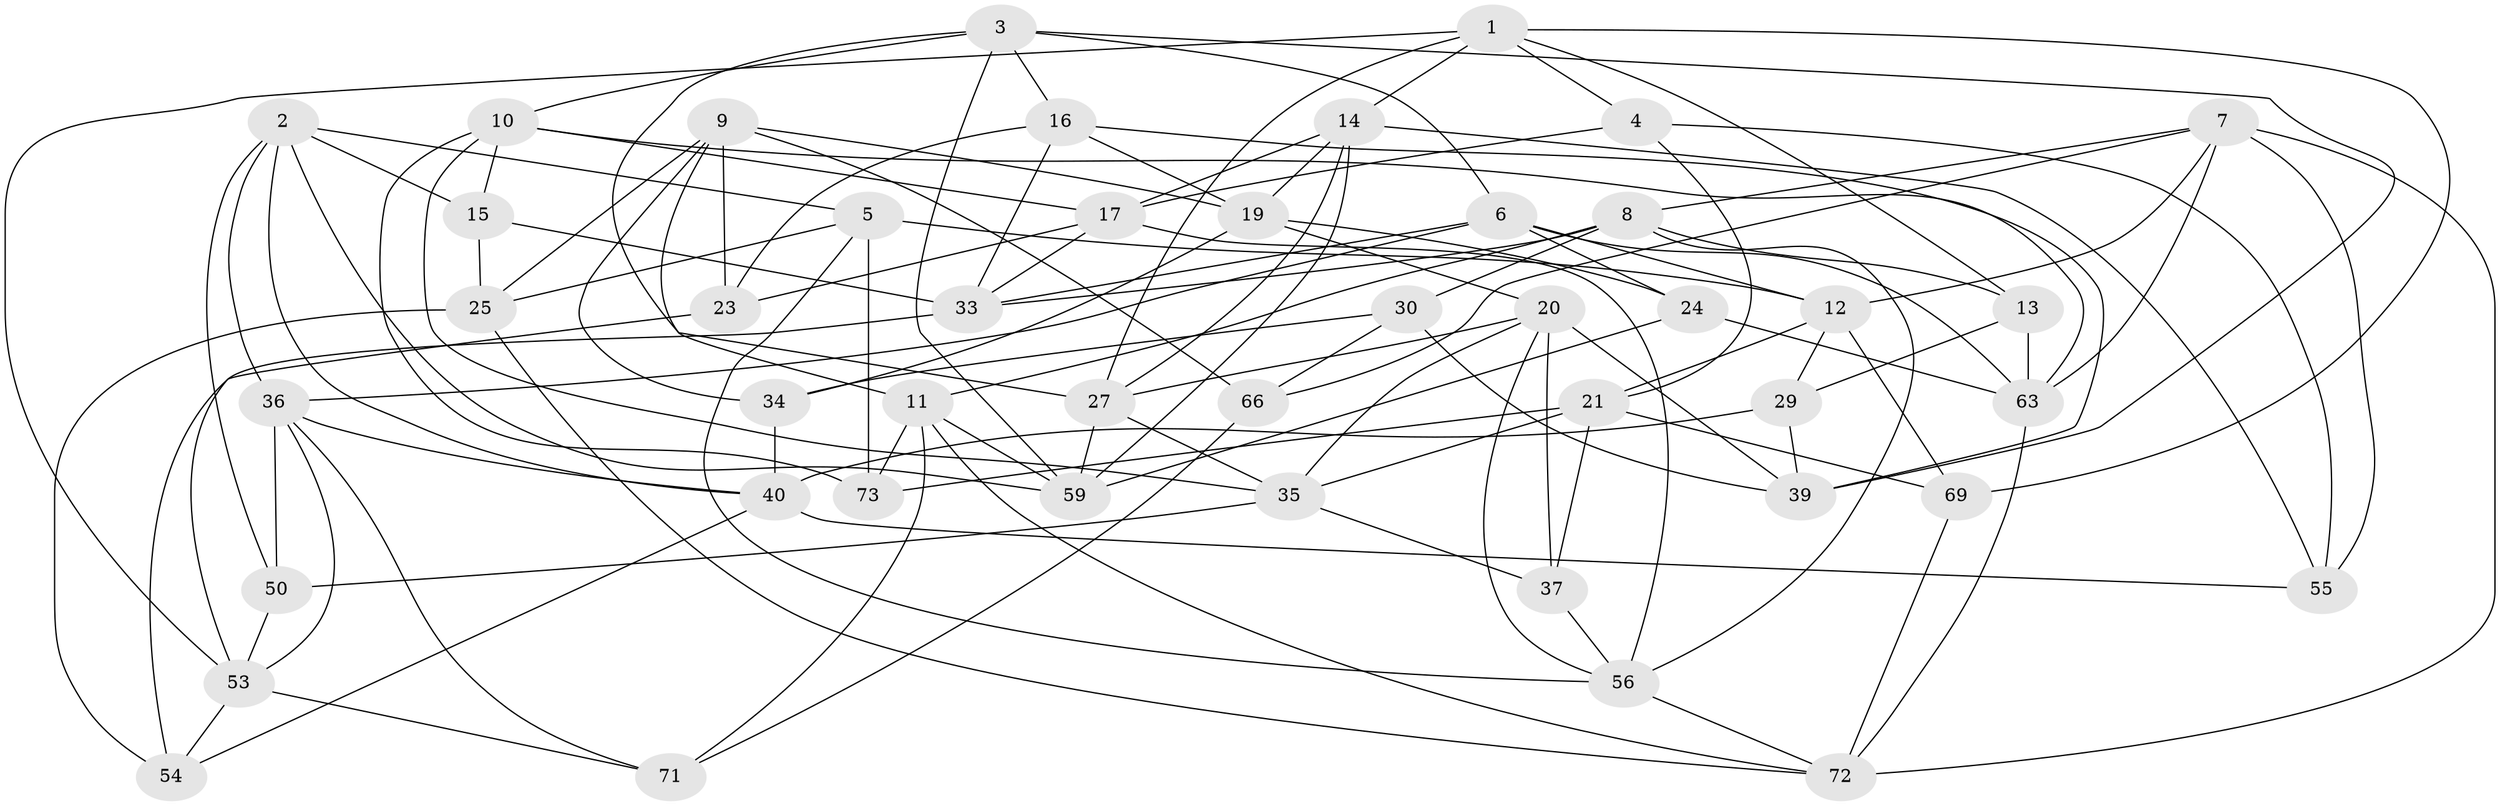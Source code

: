 // original degree distribution, {4: 1.0}
// Generated by graph-tools (version 1.1) at 2025/42/03/06/25 10:42:17]
// undirected, 45 vertices, 117 edges
graph export_dot {
graph [start="1"]
  node [color=gray90,style=filled];
  1 [super="+52"];
  2 [super="+38"];
  3 [super="+31"];
  4;
  5 [super="+26"];
  6 [super="+47"];
  7 [super="+58"];
  8 [super="+65"];
  9 [super="+43"];
  10 [super="+60"];
  11 [super="+48"];
  12 [super="+57"];
  13;
  14 [super="+18"];
  15;
  16 [super="+46"];
  17 [super="+45"];
  19 [super="+41"];
  20 [super="+32"];
  21 [super="+22"];
  23;
  24;
  25 [super="+28"];
  27 [super="+51"];
  29;
  30;
  33 [super="+44"];
  34;
  35 [super="+42"];
  36 [super="+49"];
  37;
  39 [super="+62"];
  40 [super="+67"];
  50;
  53 [super="+70"];
  54;
  55;
  56 [super="+68"];
  59 [super="+61"];
  63 [super="+64"];
  66;
  69;
  71;
  72 [super="+74"];
  73;
  1 -- 4;
  1 -- 69;
  1 -- 53;
  1 -- 27;
  1 -- 13;
  1 -- 14;
  2 -- 40;
  2 -- 5;
  2 -- 59;
  2 -- 50;
  2 -- 15;
  2 -- 36;
  3 -- 39;
  3 -- 16;
  3 -- 27;
  3 -- 59;
  3 -- 6;
  3 -- 10;
  4 -- 55;
  4 -- 21;
  4 -- 17;
  5 -- 73;
  5 -- 25 [weight=2];
  5 -- 56;
  5 -- 12;
  6 -- 24;
  6 -- 33;
  6 -- 36;
  6 -- 63;
  6 -- 12;
  7 -- 12;
  7 -- 72;
  7 -- 63;
  7 -- 8;
  7 -- 66;
  7 -- 55;
  8 -- 11;
  8 -- 30;
  8 -- 56;
  8 -- 13;
  8 -- 33;
  9 -- 66;
  9 -- 25;
  9 -- 19;
  9 -- 34;
  9 -- 11;
  9 -- 23;
  10 -- 15;
  10 -- 73;
  10 -- 35;
  10 -- 17;
  10 -- 63;
  11 -- 72;
  11 -- 73;
  11 -- 59;
  11 -- 71;
  12 -- 69;
  12 -- 21;
  12 -- 29;
  13 -- 63;
  13 -- 29;
  14 -- 17;
  14 -- 19;
  14 -- 59;
  14 -- 55;
  14 -- 27;
  15 -- 25;
  15 -- 33;
  16 -- 39 [weight=2];
  16 -- 19;
  16 -- 33;
  16 -- 23;
  17 -- 33;
  17 -- 56;
  17 -- 23;
  19 -- 34;
  19 -- 24;
  19 -- 20;
  20 -- 56;
  20 -- 37;
  20 -- 39;
  20 -- 35;
  20 -- 27;
  21 -- 73;
  21 -- 69;
  21 -- 37;
  21 -- 35;
  23 -- 53;
  24 -- 59;
  24 -- 63;
  25 -- 54;
  25 -- 72;
  27 -- 59;
  27 -- 35;
  29 -- 39;
  29 -- 40;
  30 -- 34;
  30 -- 66;
  30 -- 39;
  33 -- 54;
  34 -- 40;
  35 -- 37;
  35 -- 50;
  36 -- 40;
  36 -- 71;
  36 -- 53;
  36 -- 50;
  37 -- 56;
  40 -- 54;
  40 -- 55;
  50 -- 53;
  53 -- 54;
  53 -- 71;
  56 -- 72;
  63 -- 72;
  66 -- 71;
  69 -- 72;
}
